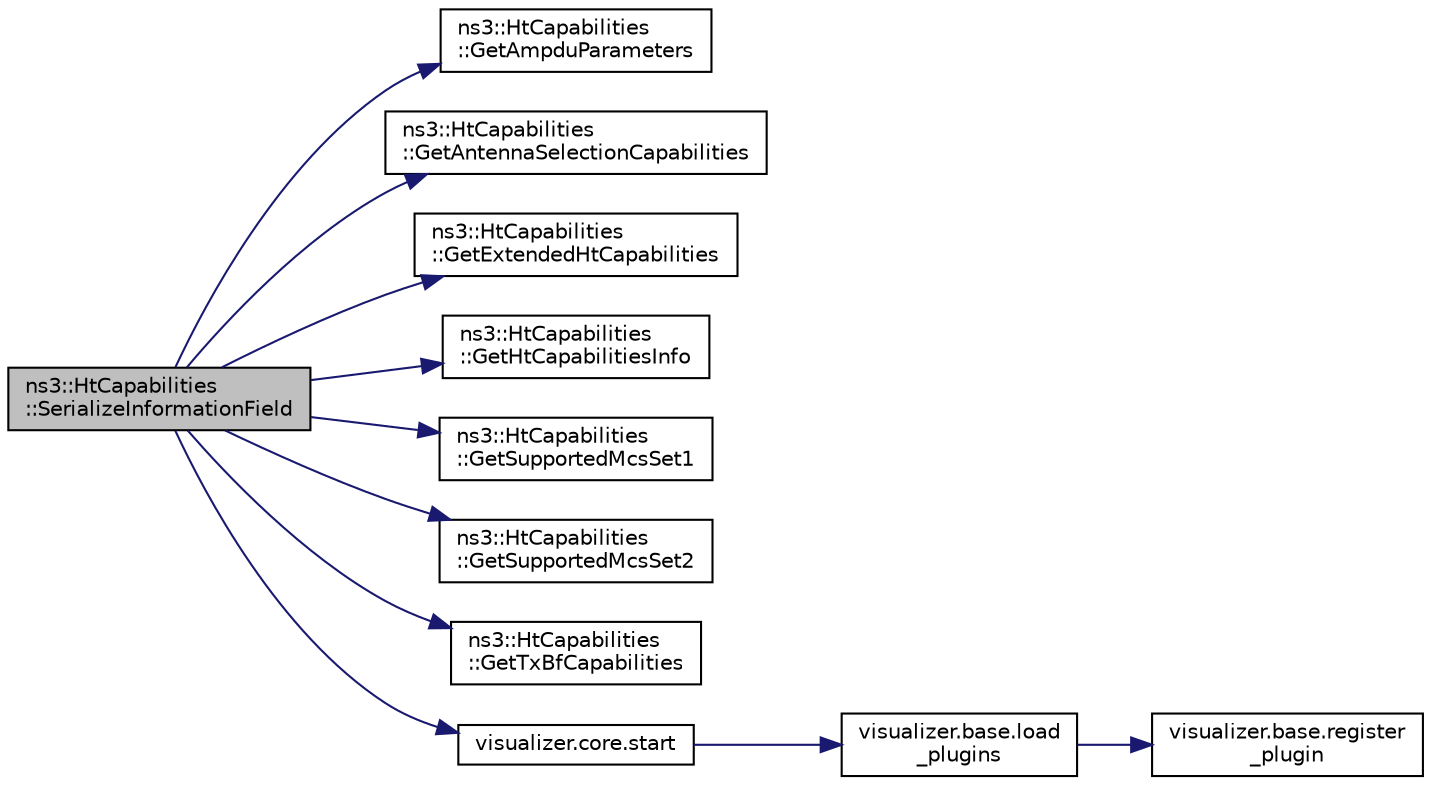 digraph "ns3::HtCapabilities::SerializeInformationField"
{
 // LATEX_PDF_SIZE
  edge [fontname="Helvetica",fontsize="10",labelfontname="Helvetica",labelfontsize="10"];
  node [fontname="Helvetica",fontsize="10",shape=record];
  rankdir="LR";
  Node1 [label="ns3::HtCapabilities\l::SerializeInformationField",height=0.2,width=0.4,color="black", fillcolor="grey75", style="filled", fontcolor="black",tooltip="Serialize information (i.e., the body of the IE, not including the Element ID and length octets)"];
  Node1 -> Node2 [color="midnightblue",fontsize="10",style="solid",fontname="Helvetica"];
  Node2 [label="ns3::HtCapabilities\l::GetAmpduParameters",height=0.2,width=0.4,color="black", fillcolor="white", style="filled",URL="$classns3_1_1_ht_capabilities.html#a3eac4b811f40834234949c54ad46d869",tooltip="Return the A-MPDU Parameters field in the HT Capabilities information element."];
  Node1 -> Node3 [color="midnightblue",fontsize="10",style="solid",fontname="Helvetica"];
  Node3 [label="ns3::HtCapabilities\l::GetAntennaSelectionCapabilities",height=0.2,width=0.4,color="black", fillcolor="white", style="filled",URL="$classns3_1_1_ht_capabilities.html#a0ab894942cd539236e56d7f160de5ce3",tooltip="Return the Antenna Selection (ASEL) Capabilities field in the HT Capabilities information element."];
  Node1 -> Node4 [color="midnightblue",fontsize="10",style="solid",fontname="Helvetica"];
  Node4 [label="ns3::HtCapabilities\l::GetExtendedHtCapabilities",height=0.2,width=0.4,color="black", fillcolor="white", style="filled",URL="$classns3_1_1_ht_capabilities.html#a4b0931784360cf80dbc03b7d589c6692",tooltip="Return the Extended HT Capabilities field in the HT Capabilities information element."];
  Node1 -> Node5 [color="midnightblue",fontsize="10",style="solid",fontname="Helvetica"];
  Node5 [label="ns3::HtCapabilities\l::GetHtCapabilitiesInfo",height=0.2,width=0.4,color="black", fillcolor="white", style="filled",URL="$classns3_1_1_ht_capabilities.html#a7dfa2d2fd4b581ceb6d26b89f930c7d3",tooltip="Return the HT Capabilities Info field in the HT Capabilities information element."];
  Node1 -> Node6 [color="midnightblue",fontsize="10",style="solid",fontname="Helvetica"];
  Node6 [label="ns3::HtCapabilities\l::GetSupportedMcsSet1",height=0.2,width=0.4,color="black", fillcolor="white", style="filled",URL="$classns3_1_1_ht_capabilities.html#a25585f1f14e28df268cdd0eac01adc5a",tooltip="Return the first 64 bytes of the Supported MCS Set field in the HT Capabilities information element."];
  Node1 -> Node7 [color="midnightblue",fontsize="10",style="solid",fontname="Helvetica"];
  Node7 [label="ns3::HtCapabilities\l::GetSupportedMcsSet2",height=0.2,width=0.4,color="black", fillcolor="white", style="filled",URL="$classns3_1_1_ht_capabilities.html#a46f7ddffc1942ba23456dca8047c4082",tooltip="Return the last 64 bytes of the Supported MCS Set field in the HT Capabilities information element."];
  Node1 -> Node8 [color="midnightblue",fontsize="10",style="solid",fontname="Helvetica"];
  Node8 [label="ns3::HtCapabilities\l::GetTxBfCapabilities",height=0.2,width=0.4,color="black", fillcolor="white", style="filled",URL="$classns3_1_1_ht_capabilities.html#a470ef4ab175c289a80981b023dcc5d93",tooltip="Return the Transmit Beamforming (TxBF) Capabilities field in the HT Capabilities information element."];
  Node1 -> Node9 [color="midnightblue",fontsize="10",style="solid",fontname="Helvetica"];
  Node9 [label="visualizer.core.start",height=0.2,width=0.4,color="black", fillcolor="white", style="filled",URL="$namespacevisualizer_1_1core.html#a2a35e5d8a34af358b508dac8635754e0",tooltip=" "];
  Node9 -> Node10 [color="midnightblue",fontsize="10",style="solid",fontname="Helvetica"];
  Node10 [label="visualizer.base.load\l_plugins",height=0.2,width=0.4,color="black", fillcolor="white", style="filled",URL="$namespacevisualizer_1_1base.html#ad171497a5ff1afe0a73bedaebf35448f",tooltip=" "];
  Node10 -> Node11 [color="midnightblue",fontsize="10",style="solid",fontname="Helvetica"];
  Node11 [label="visualizer.base.register\l_plugin",height=0.2,width=0.4,color="black", fillcolor="white", style="filled",URL="$namespacevisualizer_1_1base.html#a6b0ffcff1e17ec4027496f50177e5b9e",tooltip=" "];
}
